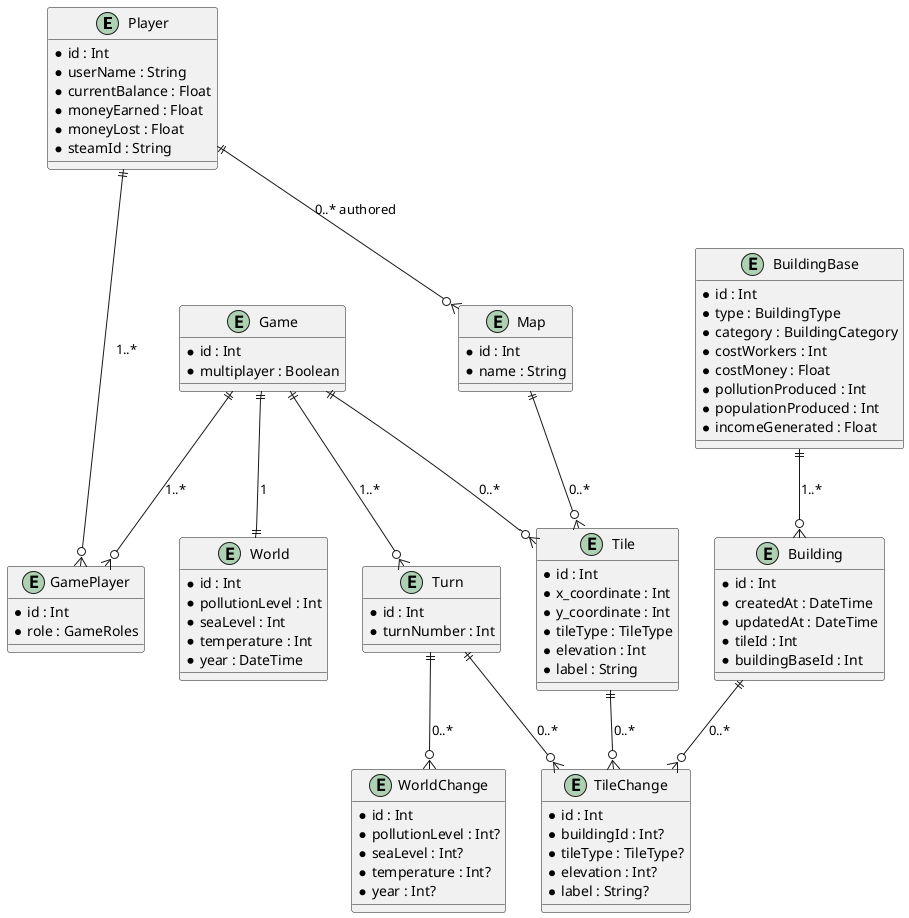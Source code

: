@startuml name TTTdatabaseSchema
' UML for the Database Schema of Turn The Tides 

' Player
entity Player {
  *id : Int
  *userName : String
  *currentBalance : Float
  *moneyEarned : Float
  *moneyLost : Float
  *steamId : String
}

' Games
entity Game {
  *id : Int
  *multiplayer : Boolean
}

' Player & Games Junction
entity GamePlayer {
  *id : Int
  *role : GameRoles
}

' Worlds
entity World {
  *id : Int
  *pollutionLevel : Int
  *seaLevel : Int
  *temperature : Int
  *year : DateTime
}

' Maps
entity Map {
  *id : Int
  *name : String
}

' Tiles
entity Tile {
  *id : Int
  *x_coordinate : Int
  *y_coordinate : Int
  *tileType : TileType
  *elevation : Int
  *label : String
}

' Buildings
entity Building {
  *id : Int
  *createdAt : DateTime
  *updatedAt : DateTime
  *tileId : Int
  *buildingBaseId : Int
}

' BuildingDim
entity BuildingBase {
  *id : Int
  *type : BuildingType
  *category : BuildingCategory
  *costWorkers : Int
  *costMoney : Float
  *pollutionProduced : Int
  *populationProduced : Int
  *incomeGenerated : Float
}

' Turn Table to record state changes
entity Turn {
  *id : Int
  *turnNumber : Int
}

' World State Changes, references the World table.
entity WorldChange {
  *id : Int
  *pollutionLevel : Int?
  *seaLevel : Int?
  *temperature : Int?
  *year : Int?
}

' Tile State Changes, references the Tile table.
entity TileChange {
  *id : Int
  *buildingId : Int?
  *tileType : TileType?
  *elevation : Int?
  *label : String?
}

' -- Relationships --
Player ||--o{ GamePlayer : "1..*"
Game ||--o{ GamePlayer : "1..*"

' Player - Map (authored maps)
Player ||--o{ Map : "0..* authored"

' Game - World (1-to-1)
Game ||--|| World : "1"

' Game - Tiles (game maps)
Game ||--o{ Tile : "0..*"

' Map - Tiles (saved maps)
Map ||--o{ Tile : "0..*"

' Game - Turn
Game ||--o{ Turn : "1..*"

' Turn - WorldChange
Turn ||--o{ WorldChange : "0..*"

' Turn - TileChange
Turn ||--o{ TileChange : "0..*"

' Tile - TileChange
Tile ||--o{ TileChange : "0..*"

' Building - BuildingBase
BuildingBase ||--o{ Building : "1..*"

' Building - TileChange
Building ||--o{ TileChange : "0..*"

@enduml

' Credit chatGPT for help with the ERD relationships syntax